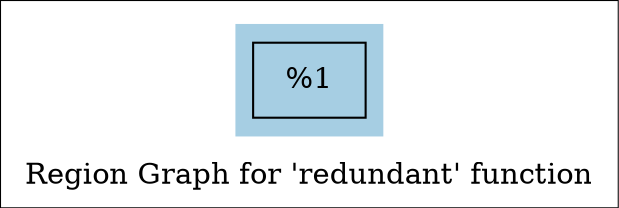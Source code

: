 digraph "Region Graph for 'redundant' function" {
	label="Region Graph for 'redundant' function";

	Node0x115cdb0 [shape=record,label="{%1}"];
	colorscheme = "paired12"
        subgraph cluster_0x147f4d0 {
          label = "";
          style = filled;
          color = 1
          Node0x115cdb0;
        }
}
